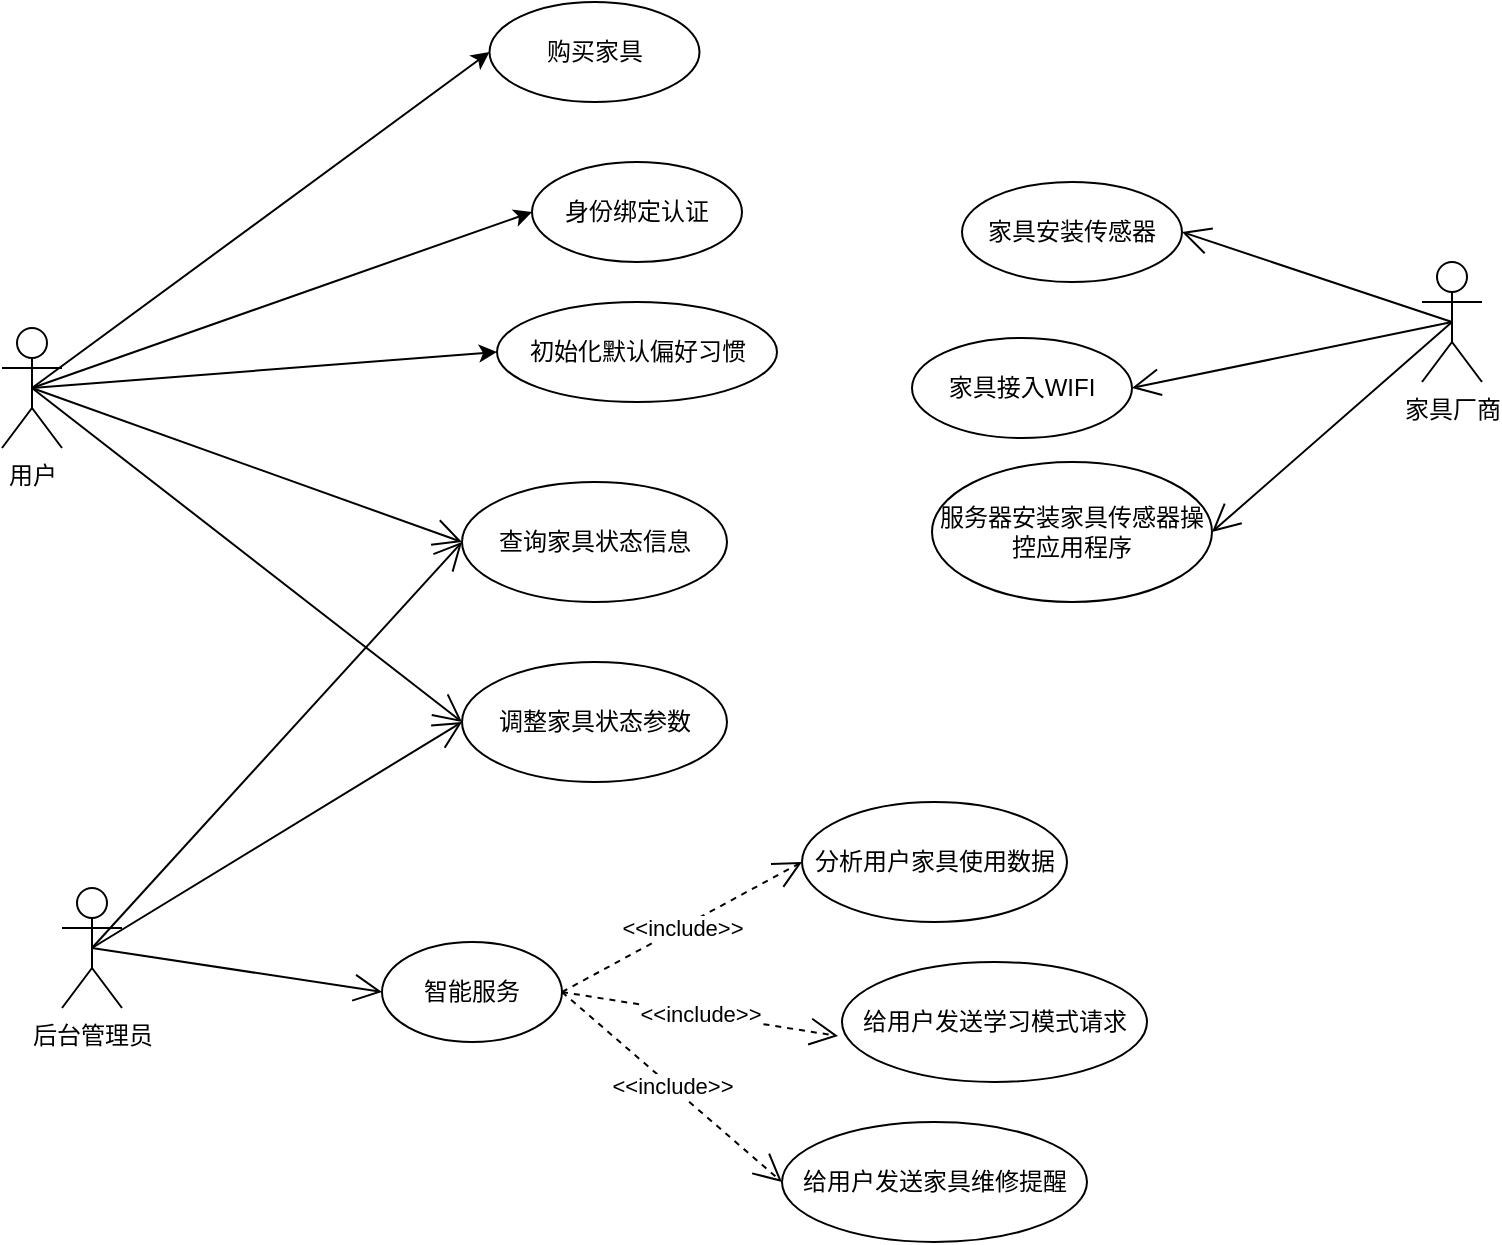 <mxfile version="24.1.0" type="github">
  <diagram name="Page-1" id="0783ab3e-0a74-02c8-0abd-f7b4e66b4bec">
    <mxGraphModel dx="1387" dy="796" grid="1" gridSize="10" guides="1" tooltips="1" connect="1" arrows="1" fold="1" page="1" pageScale="1" pageWidth="850" pageHeight="1100" background="none" math="0" shadow="0">
      <root>
        <mxCell id="0" />
        <mxCell id="1" parent="0" />
        <mxCell id="xaB9GiJI3lMty1Uy9sra-12" value="用户" style="shape=umlActor;verticalLabelPosition=bottom;verticalAlign=top;html=1;outlineConnect=0;" parent="1" vertex="1">
          <mxGeometry x="50" y="363" width="30" height="60" as="geometry" />
        </mxCell>
        <mxCell id="xaB9GiJI3lMty1Uy9sra-19" value="" style="endArrow=classic;html=1;rounded=0;entryX=0;entryY=0.5;entryDx=0;entryDy=0;exitX=0.5;exitY=0.5;exitDx=0;exitDy=0;exitPerimeter=0;" parent="1" source="xaB9GiJI3lMty1Uy9sra-12" target="xaB9GiJI3lMty1Uy9sra-36" edge="1">
          <mxGeometry width="50" height="50" relative="1" as="geometry">
            <mxPoint x="300" y="423" as="sourcePoint" />
            <mxPoint x="240.0" y="343" as="targetPoint" />
          </mxGeometry>
        </mxCell>
        <mxCell id="xaB9GiJI3lMty1Uy9sra-25" value="" style="endArrow=classic;html=1;rounded=0;entryX=0;entryY=0.5;entryDx=0;entryDy=0;exitX=0.5;exitY=0.5;exitDx=0;exitDy=0;exitPerimeter=0;" parent="1" target="xaB9GiJI3lMty1Uy9sra-39" edge="1" source="xaB9GiJI3lMty1Uy9sra-12">
          <mxGeometry width="50" height="50" relative="1" as="geometry">
            <mxPoint x="100" y="393" as="sourcePoint" />
            <mxPoint x="410.0" y="343" as="targetPoint" />
          </mxGeometry>
        </mxCell>
        <mxCell id="xaB9GiJI3lMty1Uy9sra-32" value="" style="endArrow=classic;html=1;rounded=0;entryX=0;entryY=0.5;entryDx=0;entryDy=0;exitX=0.5;exitY=0.5;exitDx=0;exitDy=0;exitPerimeter=0;" parent="1" target="xaB9GiJI3lMty1Uy9sra-42" edge="1" source="xaB9GiJI3lMty1Uy9sra-12">
          <mxGeometry width="50" height="50" relative="1" as="geometry">
            <mxPoint x="100" y="393" as="sourcePoint" />
            <mxPoint x="595" y="343" as="targetPoint" />
          </mxGeometry>
        </mxCell>
        <mxCell id="xaB9GiJI3lMty1Uy9sra-36" value="购买家具" style="ellipse;whiteSpace=wrap;html=1;" parent="1" vertex="1">
          <mxGeometry x="293.75" y="200" width="105" height="50" as="geometry" />
        </mxCell>
        <mxCell id="xaB9GiJI3lMty1Uy9sra-39" value="身份绑定认证" style="ellipse;whiteSpace=wrap;html=1;" parent="1" vertex="1">
          <mxGeometry x="315" y="280" width="105" height="50" as="geometry" />
        </mxCell>
        <mxCell id="xaB9GiJI3lMty1Uy9sra-42" value="初始化默认偏好习惯" style="ellipse;whiteSpace=wrap;html=1;" parent="1" vertex="1">
          <mxGeometry x="297.5" y="350" width="140" height="50" as="geometry" />
        </mxCell>
        <mxCell id="xaB9GiJI3lMty1Uy9sra-44" value="查询家具状态信息" style="ellipse;whiteSpace=wrap;html=1;" parent="1" vertex="1">
          <mxGeometry x="280" y="440" width="132.5" height="60" as="geometry" />
        </mxCell>
        <mxCell id="xaB9GiJI3lMty1Uy9sra-45" value="调整家具状态参数" style="ellipse;whiteSpace=wrap;html=1;" parent="1" vertex="1">
          <mxGeometry x="280" y="530" width="132.5" height="60" as="geometry" />
        </mxCell>
        <mxCell id="xaB9GiJI3lMty1Uy9sra-53" value="" style="endArrow=open;endFill=1;endSize=12;html=1;rounded=0;entryX=0;entryY=0.5;entryDx=0;entryDy=0;exitX=0.5;exitY=0.5;exitDx=0;exitDy=0;exitPerimeter=0;" parent="1" source="xaB9GiJI3lMty1Uy9sra-12" target="xaB9GiJI3lMty1Uy9sra-45" edge="1">
          <mxGeometry width="160" relative="1" as="geometry">
            <mxPoint x="460" y="503" as="sourcePoint" />
            <mxPoint x="620" y="503" as="targetPoint" />
          </mxGeometry>
        </mxCell>
        <mxCell id="1TjIiwKGUceRQS6xYd8T-2" value="" style="endArrow=open;endFill=1;endSize=12;html=1;rounded=0;entryX=0;entryY=0.5;entryDx=0;entryDy=0;exitX=0.5;exitY=0.5;exitDx=0;exitDy=0;exitPerimeter=0;" parent="1" source="xaB9GiJI3lMty1Uy9sra-12" target="xaB9GiJI3lMty1Uy9sra-44" edge="1">
          <mxGeometry width="160" relative="1" as="geometry">
            <mxPoint x="410" y="493" as="sourcePoint" />
            <mxPoint x="570" y="493" as="targetPoint" />
          </mxGeometry>
        </mxCell>
        <mxCell id="1TjIiwKGUceRQS6xYd8T-3" value="后台管理员" style="shape=umlActor;verticalLabelPosition=bottom;verticalAlign=top;html=1;" parent="1" vertex="1">
          <mxGeometry x="80" y="643" width="30" height="60" as="geometry" />
        </mxCell>
        <mxCell id="1TjIiwKGUceRQS6xYd8T-5" value="" style="endArrow=open;endFill=1;endSize=12;html=1;rounded=0;exitX=0.5;exitY=0.5;exitDx=0;exitDy=0;exitPerimeter=0;entryX=0;entryY=0.5;entryDx=0;entryDy=0;" parent="1" source="1TjIiwKGUceRQS6xYd8T-3" target="xaB9GiJI3lMty1Uy9sra-44" edge="1">
          <mxGeometry width="160" relative="1" as="geometry">
            <mxPoint x="780" y="433" as="sourcePoint" />
            <mxPoint x="380" y="583" as="targetPoint" />
          </mxGeometry>
        </mxCell>
        <mxCell id="1TjIiwKGUceRQS6xYd8T-6" value="" style="endArrow=open;endFill=1;endSize=12;html=1;rounded=0;exitX=0.5;exitY=0.5;exitDx=0;exitDy=0;exitPerimeter=0;entryX=0;entryY=0.5;entryDx=0;entryDy=0;" parent="1" source="1TjIiwKGUceRQS6xYd8T-3" target="xaB9GiJI3lMty1Uy9sra-45" edge="1">
          <mxGeometry width="160" relative="1" as="geometry">
            <mxPoint x="410" y="493" as="sourcePoint" />
            <mxPoint x="350" y="843" as="targetPoint" />
          </mxGeometry>
        </mxCell>
        <mxCell id="1TjIiwKGUceRQS6xYd8T-8" value="分析用户家具使用数据" style="ellipse;whiteSpace=wrap;html=1;" parent="1" vertex="1">
          <mxGeometry x="450" y="600" width="132.5" height="60" as="geometry" />
        </mxCell>
        <mxCell id="1TjIiwKGUceRQS6xYd8T-10" value="给用户发送学习模式请求" style="ellipse;whiteSpace=wrap;html=1;" parent="1" vertex="1">
          <mxGeometry x="470" y="680" width="152.5" height="60" as="geometry" />
        </mxCell>
        <mxCell id="1TjIiwKGUceRQS6xYd8T-12" value="给用户发送家具维修提醒" style="ellipse;whiteSpace=wrap;html=1;" parent="1" vertex="1">
          <mxGeometry x="440" y="760" width="152.5" height="60" as="geometry" />
        </mxCell>
        <mxCell id="1TjIiwKGUceRQS6xYd8T-13" value="" style="endArrow=open;endFill=1;endSize=12;html=1;rounded=0;exitX=0.5;exitY=0.5;exitDx=0;exitDy=0;exitPerimeter=0;entryX=0;entryY=0.5;entryDx=0;entryDy=0;" parent="1" source="1TjIiwKGUceRQS6xYd8T-3" target="6dMmDqlbMwz-XFutYdFi-7" edge="1">
          <mxGeometry width="160" relative="1" as="geometry">
            <mxPoint x="95" y="680" as="sourcePoint" />
            <mxPoint x="230" y="690" as="targetPoint" />
          </mxGeometry>
        </mxCell>
        <mxCell id="1TjIiwKGUceRQS6xYd8T-14" value="家具安装传感器" style="ellipse;whiteSpace=wrap;html=1;" parent="1" vertex="1">
          <mxGeometry x="530" y="290" width="110" height="50" as="geometry" />
        </mxCell>
        <mxCell id="1TjIiwKGUceRQS6xYd8T-15" value="家具接入WIFI" style="ellipse;whiteSpace=wrap;html=1;" parent="1" vertex="1">
          <mxGeometry x="505" y="368" width="110" height="50" as="geometry" />
        </mxCell>
        <mxCell id="1TjIiwKGUceRQS6xYd8T-16" value="服务器安装家具传感器操控应用程序" style="ellipse;whiteSpace=wrap;html=1;" parent="1" vertex="1">
          <mxGeometry x="515" y="430" width="140" height="70" as="geometry" />
        </mxCell>
        <mxCell id="6dMmDqlbMwz-XFutYdFi-1" value="家具厂商" style="shape=umlActor;verticalLabelPosition=bottom;verticalAlign=top;html=1;outlineConnect=0;" vertex="1" parent="1">
          <mxGeometry x="760" y="330" width="30" height="60" as="geometry" />
        </mxCell>
        <mxCell id="6dMmDqlbMwz-XFutYdFi-2" value="" style="endArrow=open;endFill=1;endSize=12;html=1;rounded=0;entryX=1;entryY=0.5;entryDx=0;entryDy=0;exitX=0.5;exitY=0.5;exitDx=0;exitDy=0;exitPerimeter=0;" edge="1" parent="1" source="6dMmDqlbMwz-XFutYdFi-1" target="1TjIiwKGUceRQS6xYd8T-14">
          <mxGeometry width="160" relative="1" as="geometry">
            <mxPoint x="340" y="530" as="sourcePoint" />
            <mxPoint x="500" y="530" as="targetPoint" />
          </mxGeometry>
        </mxCell>
        <mxCell id="6dMmDqlbMwz-XFutYdFi-4" value="" style="endArrow=open;endFill=1;endSize=12;html=1;rounded=0;entryX=1;entryY=0.5;entryDx=0;entryDy=0;exitX=0.5;exitY=0.5;exitDx=0;exitDy=0;exitPerimeter=0;" edge="1" parent="1" source="6dMmDqlbMwz-XFutYdFi-1" target="1TjIiwKGUceRQS6xYd8T-15">
          <mxGeometry width="160" relative="1" as="geometry">
            <mxPoint x="785" y="511" as="sourcePoint" />
            <mxPoint x="630" y="439" as="targetPoint" />
          </mxGeometry>
        </mxCell>
        <mxCell id="6dMmDqlbMwz-XFutYdFi-5" value="" style="endArrow=open;endFill=1;endSize=12;html=1;rounded=0;entryX=1;entryY=0.5;entryDx=0;entryDy=0;exitX=0.5;exitY=0.5;exitDx=0;exitDy=0;exitPerimeter=0;" edge="1" parent="1" source="6dMmDqlbMwz-XFutYdFi-1" target="1TjIiwKGUceRQS6xYd8T-16">
          <mxGeometry width="160" relative="1" as="geometry">
            <mxPoint x="805" y="480" as="sourcePoint" />
            <mxPoint x="650" y="408" as="targetPoint" />
          </mxGeometry>
        </mxCell>
        <mxCell id="6dMmDqlbMwz-XFutYdFi-7" value="智能服务" style="ellipse;whiteSpace=wrap;html=1;" vertex="1" parent="1">
          <mxGeometry x="240" y="670" width="90" height="50" as="geometry" />
        </mxCell>
        <mxCell id="6dMmDqlbMwz-XFutYdFi-8" value="&amp;lt;&amp;lt;include&amp;gt;&amp;gt;" style="endArrow=open;endSize=12;dashed=1;html=1;rounded=0;entryX=0;entryY=0.5;entryDx=0;entryDy=0;exitX=1;exitY=0.5;exitDx=0;exitDy=0;" edge="1" parent="1" source="6dMmDqlbMwz-XFutYdFi-7" target="1TjIiwKGUceRQS6xYd8T-8">
          <mxGeometry width="160" relative="1" as="geometry">
            <mxPoint x="300" y="670" as="sourcePoint" />
            <mxPoint x="460" y="670" as="targetPoint" />
          </mxGeometry>
        </mxCell>
        <mxCell id="6dMmDqlbMwz-XFutYdFi-9" value="&amp;lt;&amp;lt;include&amp;gt;&amp;gt;" style="endArrow=open;endSize=12;dashed=1;html=1;rounded=0;entryX=-0.013;entryY=0.617;entryDx=0;entryDy=0;exitX=1;exitY=0.5;exitDx=0;exitDy=0;entryPerimeter=0;" edge="1" parent="1" source="6dMmDqlbMwz-XFutYdFi-7" target="1TjIiwKGUceRQS6xYd8T-10">
          <mxGeometry width="160" relative="1" as="geometry">
            <mxPoint x="340" y="705" as="sourcePoint" />
            <mxPoint x="460" y="640" as="targetPoint" />
          </mxGeometry>
        </mxCell>
        <mxCell id="6dMmDqlbMwz-XFutYdFi-10" value="&amp;lt;&amp;lt;include&amp;gt;&amp;gt;" style="endArrow=open;endSize=12;dashed=1;html=1;rounded=0;entryX=0;entryY=0.5;entryDx=0;entryDy=0;exitX=1;exitY=0.5;exitDx=0;exitDy=0;" edge="1" parent="1" source="6dMmDqlbMwz-XFutYdFi-7" target="1TjIiwKGUceRQS6xYd8T-12">
          <mxGeometry width="160" relative="1" as="geometry">
            <mxPoint x="350" y="715" as="sourcePoint" />
            <mxPoint x="470" y="650" as="targetPoint" />
          </mxGeometry>
        </mxCell>
      </root>
    </mxGraphModel>
  </diagram>
</mxfile>
